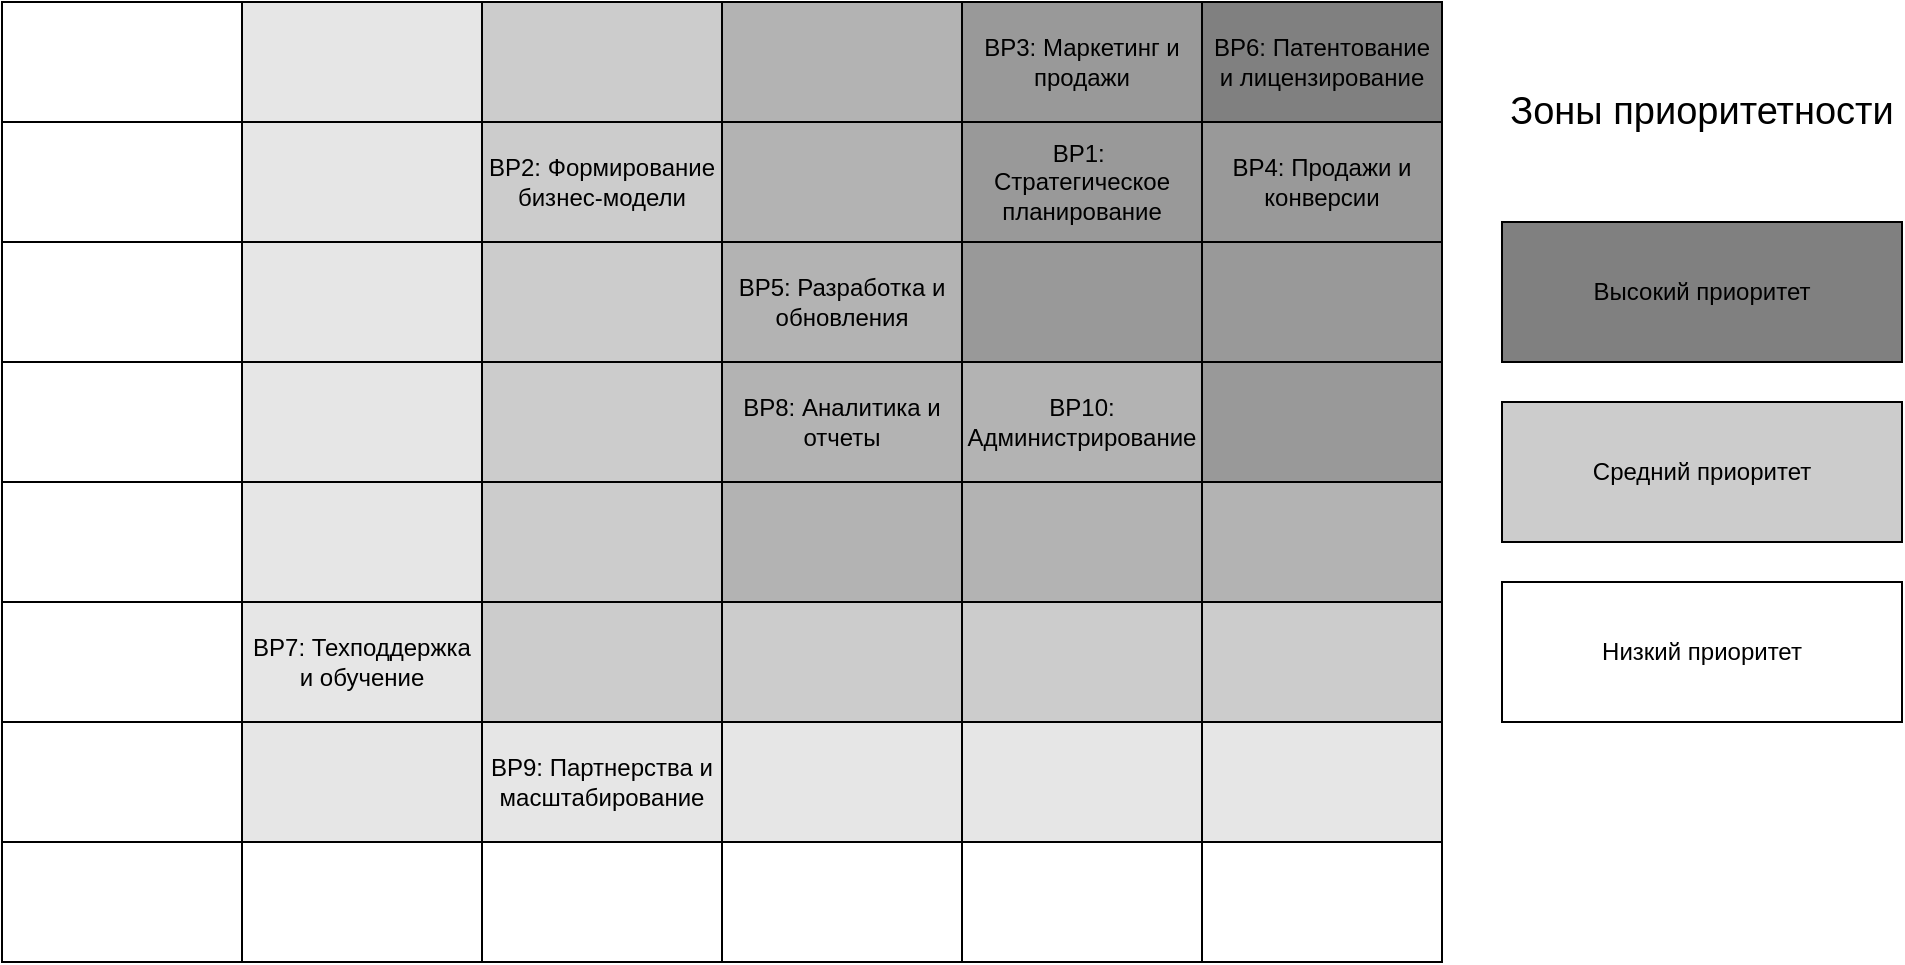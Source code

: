 <mxfile version="28.1.2">
  <diagram name="Страница — 1" id="OALoT3N7iOh_u0J4rqke">
    <mxGraphModel dx="1209" dy="759" grid="1" gridSize="10" guides="1" tooltips="1" connect="1" arrows="1" fold="1" page="1" pageScale="1" pageWidth="827" pageHeight="1169" math="0" shadow="0">
      <root>
        <mxCell id="0" />
        <mxCell id="1" parent="0" />
        <mxCell id="jigqmfsTfTKTDYZOqwdQ-1" value="" style="rounded=0;whiteSpace=wrap;html=1;" parent="1" vertex="1">
          <mxGeometry x="110" y="70" width="120" height="60" as="geometry" />
        </mxCell>
        <mxCell id="jigqmfsTfTKTDYZOqwdQ-2" value="" style="rounded=0;whiteSpace=wrap;html=1;fillColor=#E6E6E6;" parent="1" vertex="1">
          <mxGeometry x="230" y="70" width="120" height="60" as="geometry" />
        </mxCell>
        <mxCell id="jigqmfsTfTKTDYZOqwdQ-3" value="" style="rounded=0;whiteSpace=wrap;html=1;fillColor=#CCCCCC;" parent="1" vertex="1">
          <mxGeometry x="350" y="70" width="120" height="60" as="geometry" />
        </mxCell>
        <mxCell id="jigqmfsTfTKTDYZOqwdQ-4" value="" style="rounded=0;whiteSpace=wrap;html=1;fillColor=#B3B3B3;" parent="1" vertex="1">
          <mxGeometry x="470" y="70" width="120" height="60" as="geometry" />
        </mxCell>
        <mxCell id="jigqmfsTfTKTDYZOqwdQ-5" value="BP3: Маркетинг и продажи" style="rounded=0;whiteSpace=wrap;html=1;fillColor=#999999;" parent="1" vertex="1">
          <mxGeometry x="590" y="70" width="120" height="60" as="geometry" />
        </mxCell>
        <mxCell id="jigqmfsTfTKTDYZOqwdQ-6" value="BP6: Патентование и лицензирование" style="rounded=0;whiteSpace=wrap;html=1;fillColor=#808080;" parent="1" vertex="1">
          <mxGeometry x="710" y="70" width="120" height="60" as="geometry" />
        </mxCell>
        <mxCell id="jigqmfsTfTKTDYZOqwdQ-7" value="" style="rounded=0;whiteSpace=wrap;html=1;" parent="1" vertex="1">
          <mxGeometry x="110" y="130" width="120" height="60" as="geometry" />
        </mxCell>
        <mxCell id="jigqmfsTfTKTDYZOqwdQ-8" value="" style="rounded=0;whiteSpace=wrap;html=1;fillColor=#E6E6E6;" parent="1" vertex="1">
          <mxGeometry x="230" y="130" width="120" height="60" as="geometry" />
        </mxCell>
        <mxCell id="jigqmfsTfTKTDYZOqwdQ-9" value="BP2: Формирование бизнес-модели" style="rounded=0;whiteSpace=wrap;html=1;fillColor=#CCCCCC;" parent="1" vertex="1">
          <mxGeometry x="350" y="130" width="120" height="60" as="geometry" />
        </mxCell>
        <mxCell id="jigqmfsTfTKTDYZOqwdQ-10" value="" style="rounded=0;whiteSpace=wrap;html=1;fillColor=#B3B3B3;" parent="1" vertex="1">
          <mxGeometry x="470" y="130" width="120" height="60" as="geometry" />
        </mxCell>
        <mxCell id="jigqmfsTfTKTDYZOqwdQ-11" value="BP1:&amp;nbsp;&lt;div&gt;Стратегическое планирование&lt;/div&gt;" style="rounded=0;whiteSpace=wrap;html=1;fillColor=#999999;" parent="1" vertex="1">
          <mxGeometry x="590" y="130" width="120" height="60" as="geometry" />
        </mxCell>
        <mxCell id="jigqmfsTfTKTDYZOqwdQ-12" value="BP4: Продажи и конверсии" style="rounded=0;whiteSpace=wrap;html=1;fillColor=#999999;" parent="1" vertex="1">
          <mxGeometry x="710" y="130" width="120" height="60" as="geometry" />
        </mxCell>
        <mxCell id="jigqmfsTfTKTDYZOqwdQ-13" value="" style="rounded=0;whiteSpace=wrap;html=1;" parent="1" vertex="1">
          <mxGeometry x="110" y="190" width="120" height="60" as="geometry" />
        </mxCell>
        <mxCell id="jigqmfsTfTKTDYZOqwdQ-14" value="" style="rounded=0;whiteSpace=wrap;html=1;fillColor=#E6E6E6;" parent="1" vertex="1">
          <mxGeometry x="230" y="190" width="120" height="60" as="geometry" />
        </mxCell>
        <mxCell id="jigqmfsTfTKTDYZOqwdQ-15" value="" style="rounded=0;whiteSpace=wrap;html=1;fillColor=#CCCCCC;" parent="1" vertex="1">
          <mxGeometry x="350" y="190" width="120" height="60" as="geometry" />
        </mxCell>
        <mxCell id="jigqmfsTfTKTDYZOqwdQ-16" value="BP5: Разработка и обновления" style="rounded=0;whiteSpace=wrap;html=1;fillColor=#B3B3B3;" parent="1" vertex="1">
          <mxGeometry x="470" y="190" width="120" height="60" as="geometry" />
        </mxCell>
        <mxCell id="jigqmfsTfTKTDYZOqwdQ-17" value="" style="rounded=0;whiteSpace=wrap;html=1;fillColor=#999999;" parent="1" vertex="1">
          <mxGeometry x="590" y="190" width="120" height="60" as="geometry" />
        </mxCell>
        <mxCell id="jigqmfsTfTKTDYZOqwdQ-18" value="" style="rounded=0;whiteSpace=wrap;html=1;fillColor=#999999;" parent="1" vertex="1">
          <mxGeometry x="710" y="190" width="120" height="60" as="geometry" />
        </mxCell>
        <mxCell id="jigqmfsTfTKTDYZOqwdQ-19" value="" style="rounded=0;whiteSpace=wrap;html=1;" parent="1" vertex="1">
          <mxGeometry x="110" y="250" width="120" height="60" as="geometry" />
        </mxCell>
        <mxCell id="jigqmfsTfTKTDYZOqwdQ-20" value="" style="rounded=0;whiteSpace=wrap;html=1;fillColor=#E6E6E6;" parent="1" vertex="1">
          <mxGeometry x="230" y="250" width="120" height="60" as="geometry" />
        </mxCell>
        <mxCell id="jigqmfsTfTKTDYZOqwdQ-21" value="" style="rounded=0;whiteSpace=wrap;html=1;fillColor=#CCCCCC;" parent="1" vertex="1">
          <mxGeometry x="350" y="250" width="120" height="60" as="geometry" />
        </mxCell>
        <mxCell id="jigqmfsTfTKTDYZOqwdQ-22" value="BP8: Аналитика и отчеты" style="rounded=0;whiteSpace=wrap;html=1;fillColor=#B3B3B3;" parent="1" vertex="1">
          <mxGeometry x="470" y="250" width="120" height="60" as="geometry" />
        </mxCell>
        <mxCell id="jigqmfsTfTKTDYZOqwdQ-23" value="BP10: Администрирование" style="rounded=0;whiteSpace=wrap;html=1;fillColor=#B3B3B3;" parent="1" vertex="1">
          <mxGeometry x="590" y="250" width="120" height="60" as="geometry" />
        </mxCell>
        <mxCell id="jigqmfsTfTKTDYZOqwdQ-24" value="" style="rounded=0;whiteSpace=wrap;html=1;fillColor=#999999;" parent="1" vertex="1">
          <mxGeometry x="710" y="250" width="120" height="60" as="geometry" />
        </mxCell>
        <mxCell id="jigqmfsTfTKTDYZOqwdQ-25" value="" style="rounded=0;whiteSpace=wrap;html=1;" parent="1" vertex="1">
          <mxGeometry x="110" y="310" width="120" height="60" as="geometry" />
        </mxCell>
        <mxCell id="jigqmfsTfTKTDYZOqwdQ-26" value="" style="rounded=0;whiteSpace=wrap;html=1;fillColor=#E6E6E6;" parent="1" vertex="1">
          <mxGeometry x="230" y="310" width="120" height="60" as="geometry" />
        </mxCell>
        <mxCell id="jigqmfsTfTKTDYZOqwdQ-27" value="" style="rounded=0;whiteSpace=wrap;html=1;fillColor=#CCCCCC;" parent="1" vertex="1">
          <mxGeometry x="350" y="310" width="120" height="60" as="geometry" />
        </mxCell>
        <mxCell id="jigqmfsTfTKTDYZOqwdQ-28" value="" style="rounded=0;whiteSpace=wrap;html=1;fillColor=#B3B3B3;" parent="1" vertex="1">
          <mxGeometry x="470" y="310" width="120" height="60" as="geometry" />
        </mxCell>
        <mxCell id="jigqmfsTfTKTDYZOqwdQ-29" value="" style="rounded=0;whiteSpace=wrap;html=1;fillColor=#B3B3B3;" parent="1" vertex="1">
          <mxGeometry x="590" y="310" width="120" height="60" as="geometry" />
        </mxCell>
        <mxCell id="jigqmfsTfTKTDYZOqwdQ-30" value="" style="rounded=0;whiteSpace=wrap;html=1;fillColor=#B3B3B3;" parent="1" vertex="1">
          <mxGeometry x="710" y="310" width="120" height="60" as="geometry" />
        </mxCell>
        <mxCell id="jigqmfsTfTKTDYZOqwdQ-31" value="" style="rounded=0;whiteSpace=wrap;html=1;" parent="1" vertex="1">
          <mxGeometry x="110" y="370" width="120" height="60" as="geometry" />
        </mxCell>
        <mxCell id="jigqmfsTfTKTDYZOqwdQ-32" value="BP7: Техподдержка и обучение" style="rounded=0;whiteSpace=wrap;html=1;fillColor=#E6E6E6;" parent="1" vertex="1">
          <mxGeometry x="230" y="370" width="120" height="60" as="geometry" />
        </mxCell>
        <mxCell id="jigqmfsTfTKTDYZOqwdQ-33" value="" style="rounded=0;whiteSpace=wrap;html=1;fillColor=#CCCCCC;" parent="1" vertex="1">
          <mxGeometry x="350" y="370" width="120" height="60" as="geometry" />
        </mxCell>
        <mxCell id="jigqmfsTfTKTDYZOqwdQ-34" value="" style="rounded=0;whiteSpace=wrap;html=1;fillColor=#CCCCCC;" parent="1" vertex="1">
          <mxGeometry x="470" y="370" width="120" height="60" as="geometry" />
        </mxCell>
        <mxCell id="jigqmfsTfTKTDYZOqwdQ-35" value="" style="rounded=0;whiteSpace=wrap;html=1;fillColor=#CCCCCC;" parent="1" vertex="1">
          <mxGeometry x="590" y="370" width="120" height="60" as="geometry" />
        </mxCell>
        <mxCell id="jigqmfsTfTKTDYZOqwdQ-36" value="" style="rounded=0;whiteSpace=wrap;html=1;fillColor=#CCCCCC;" parent="1" vertex="1">
          <mxGeometry x="710" y="370" width="120" height="60" as="geometry" />
        </mxCell>
        <mxCell id="jigqmfsTfTKTDYZOqwdQ-37" value="" style="rounded=0;whiteSpace=wrap;html=1;" parent="1" vertex="1">
          <mxGeometry x="110" y="430" width="120" height="60" as="geometry" />
        </mxCell>
        <mxCell id="jigqmfsTfTKTDYZOqwdQ-38" value="" style="rounded=0;whiteSpace=wrap;html=1;fillColor=#E6E6E6;" parent="1" vertex="1">
          <mxGeometry x="230" y="430" width="120" height="60" as="geometry" />
        </mxCell>
        <mxCell id="jigqmfsTfTKTDYZOqwdQ-39" value="BP9: Партнерства и масштабирование" style="rounded=0;whiteSpace=wrap;html=1;fillColor=#E6E6E6;" parent="1" vertex="1">
          <mxGeometry x="350" y="430" width="120" height="60" as="geometry" />
        </mxCell>
        <mxCell id="jigqmfsTfTKTDYZOqwdQ-40" value="" style="rounded=0;whiteSpace=wrap;html=1;fillColor=#E6E6E6;" parent="1" vertex="1">
          <mxGeometry x="470" y="430" width="120" height="60" as="geometry" />
        </mxCell>
        <mxCell id="jigqmfsTfTKTDYZOqwdQ-41" value="" style="rounded=0;whiteSpace=wrap;html=1;fillColor=#E6E6E6;" parent="1" vertex="1">
          <mxGeometry x="590" y="430" width="120" height="60" as="geometry" />
        </mxCell>
        <mxCell id="jigqmfsTfTKTDYZOqwdQ-42" value="" style="rounded=0;whiteSpace=wrap;html=1;fillColor=#E6E6E6;" parent="1" vertex="1">
          <mxGeometry x="710" y="430" width="120" height="60" as="geometry" />
        </mxCell>
        <mxCell id="jigqmfsTfTKTDYZOqwdQ-43" value="" style="rounded=0;whiteSpace=wrap;html=1;" parent="1" vertex="1">
          <mxGeometry x="110" y="490" width="120" height="60" as="geometry" />
        </mxCell>
        <mxCell id="jigqmfsTfTKTDYZOqwdQ-44" value="" style="rounded=0;whiteSpace=wrap;html=1;" parent="1" vertex="1">
          <mxGeometry x="230" y="490" width="120" height="60" as="geometry" />
        </mxCell>
        <mxCell id="jigqmfsTfTKTDYZOqwdQ-45" value="" style="rounded=0;whiteSpace=wrap;html=1;" parent="1" vertex="1">
          <mxGeometry x="350" y="490" width="120" height="60" as="geometry" />
        </mxCell>
        <mxCell id="jigqmfsTfTKTDYZOqwdQ-46" value="" style="rounded=0;whiteSpace=wrap;html=1;" parent="1" vertex="1">
          <mxGeometry x="470" y="490" width="120" height="60" as="geometry" />
        </mxCell>
        <mxCell id="jigqmfsTfTKTDYZOqwdQ-47" value="" style="rounded=0;whiteSpace=wrap;html=1;" parent="1" vertex="1">
          <mxGeometry x="590" y="490" width="120" height="60" as="geometry" />
        </mxCell>
        <mxCell id="jigqmfsTfTKTDYZOqwdQ-48" value="" style="rounded=0;whiteSpace=wrap;html=1;" parent="1" vertex="1">
          <mxGeometry x="710" y="490" width="120" height="60" as="geometry" />
        </mxCell>
        <mxCell id="-pniZmbZ1JqOTjyuwjw8-1" value="&lt;font style=&quot;font-size: 19px;&quot;&gt;Зоны приоритетности&lt;/font&gt;" style="text;html=1;align=center;verticalAlign=middle;whiteSpace=wrap;rounded=0;" vertex="1" parent="1">
          <mxGeometry x="860" y="80" width="200" height="90" as="geometry" />
        </mxCell>
        <mxCell id="-pniZmbZ1JqOTjyuwjw8-2" value="Высокий приоритет" style="rounded=0;whiteSpace=wrap;html=1;fillColor=#808080;" vertex="1" parent="1">
          <mxGeometry x="860" y="180" width="200" height="70" as="geometry" />
        </mxCell>
        <mxCell id="-pniZmbZ1JqOTjyuwjw8-3" value="Средний приоритет" style="rounded=0;whiteSpace=wrap;html=1;fillColor=#CCCCCC;" vertex="1" parent="1">
          <mxGeometry x="860" y="270" width="200" height="70" as="geometry" />
        </mxCell>
        <mxCell id="-pniZmbZ1JqOTjyuwjw8-4" value="Низкий приоритет" style="rounded=0;whiteSpace=wrap;html=1;" vertex="1" parent="1">
          <mxGeometry x="860" y="360" width="200" height="70" as="geometry" />
        </mxCell>
      </root>
    </mxGraphModel>
  </diagram>
</mxfile>
